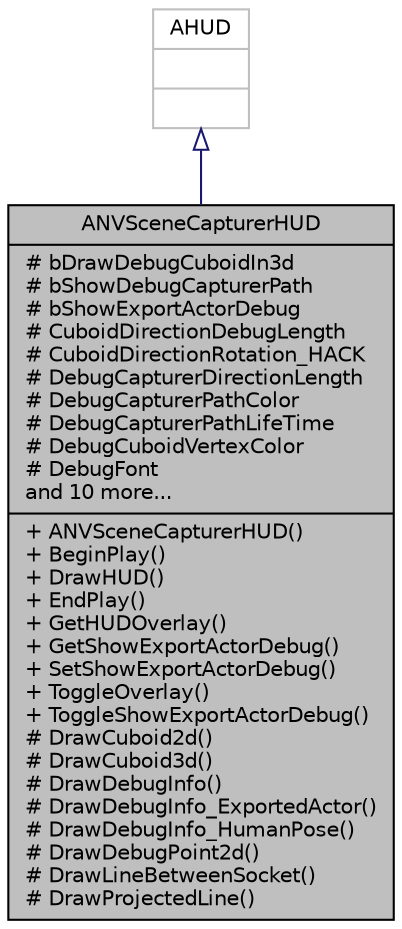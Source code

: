 digraph "ANVSceneCapturerHUD"
{
  edge [fontname="Helvetica",fontsize="10",labelfontname="Helvetica",labelfontsize="10"];
  node [fontname="Helvetica",fontsize="10",shape=record];
  Node1 [label="{ANVSceneCapturerHUD\n|# bDrawDebugCuboidIn3d\l# bShowDebugCapturerPath\l# bShowExportActorDebug\l# CuboidDirectionDebugLength\l# CuboidDirectionRotation_HACK\l# DebugCapturerDirectionLength\l# DebugCapturerPathColor\l# DebugCapturerPathLifeTime\l# DebugCuboidVertexColor\l# DebugFont\land 10 more...\l|+ ANVSceneCapturerHUD()\l+ BeginPlay()\l+ DrawHUD()\l+ EndPlay()\l+ GetHUDOverlay()\l+ GetShowExportActorDebug()\l+ SetShowExportActorDebug()\l+ ToggleOverlay()\l+ ToggleShowExportActorDebug()\l# DrawCuboid2d()\l# DrawCuboid3d()\l# DrawDebugInfo()\l# DrawDebugInfo_ExportedActor()\l# DrawDebugInfo_HumanPose()\l# DrawDebugPoint2d()\l# DrawLineBetweenSocket()\l# DrawProjectedLine()\l}",height=0.2,width=0.4,color="black", fillcolor="grey75", style="filled", fontcolor="black"];
  Node2 -> Node1 [dir="back",color="midnightblue",fontsize="10",style="solid",arrowtail="onormal",fontname="Helvetica"];
  Node2 [label="{AHUD\n||}",height=0.2,width=0.4,color="grey75", fillcolor="white", style="filled"];
}
